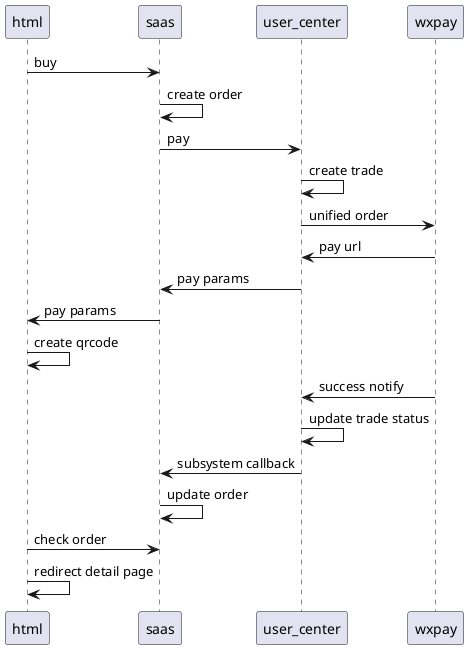 @startuml

html -> saas: buy
saas -> saas: create order
saas -> user_center: pay
user_center -> user_center: create trade
user_center -> wxpay: unified order
wxpay -> user_center: pay url
user_center -> saas: pay params
saas -> html: pay params
html -> html: create qrcode
wxpay -> user_center: success notify
user_center -> user_center: update trade status
user_center -> saas: subsystem callback
saas -> saas: update order
html -> saas: check order
html -> html: redirect detail page

@enduml
